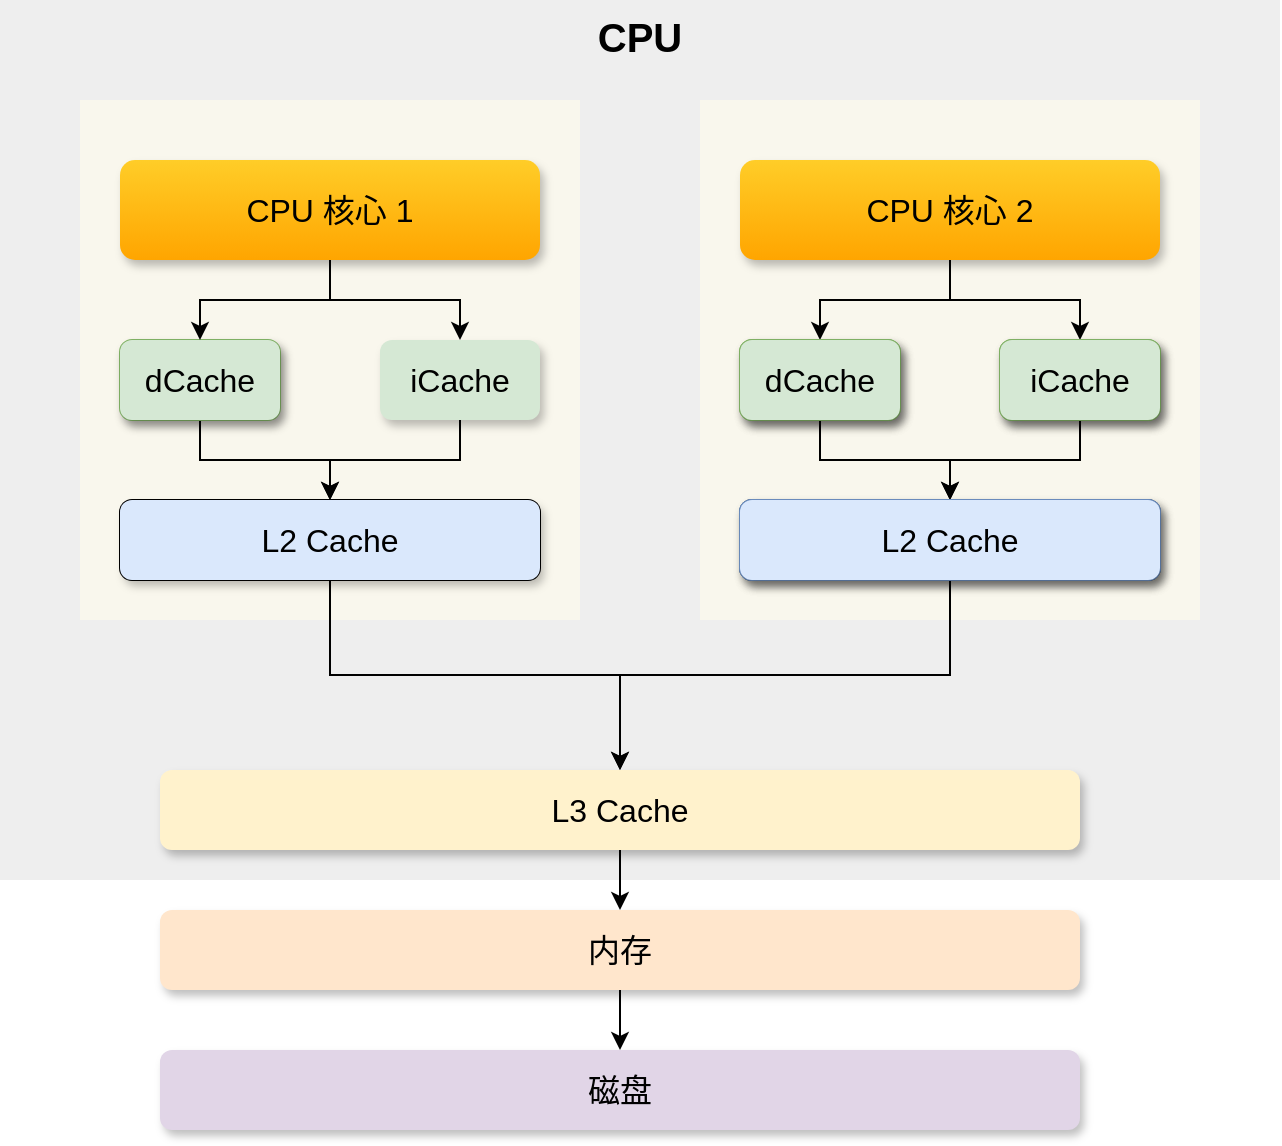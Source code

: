 <mxfile version="13.8.8" type="github">
  <diagram id="0HZC8_z3rhPlY9VvSvhh" name="Page-1">
    <mxGraphModel dx="1422" dy="762" grid="1" gridSize="10" guides="1" tooltips="1" connect="1" arrows="1" fold="1" page="1" pageScale="1" pageWidth="827" pageHeight="1169" math="0" shadow="0">
      <root>
        <mxCell id="0" />
        <mxCell id="1" parent="0" />
        <mxCell id="JnNHtSRi0E_esnhM2tgR-46" value="CPU" style="rounded=0;whiteSpace=wrap;html=1;shadow=0;glass=0;sketch=0;fontSize=20;verticalAlign=top;fontStyle=1;fillColor=#eeeeee;strokeColor=none;" vertex="1" parent="1">
          <mxGeometry y="110" width="640" height="440" as="geometry" />
        </mxCell>
        <mxCell id="JnNHtSRi0E_esnhM2tgR-1" value="" style="rounded=0;whiteSpace=wrap;html=1;verticalAlign=top;fontSize=17;fontStyle=1;fillColor=#f9f7ed;strokeColor=none;" vertex="1" parent="1">
          <mxGeometry x="40" y="160" width="250" height="260" as="geometry" />
        </mxCell>
        <mxCell id="JnNHtSRi0E_esnhM2tgR-22" style="edgeStyle=orthogonalEdgeStyle;rounded=0;orthogonalLoop=1;jettySize=auto;html=1;entryX=0.5;entryY=0;entryDx=0;entryDy=0;fontSize=16;" edge="1" parent="1" source="JnNHtSRi0E_esnhM2tgR-2" target="JnNHtSRi0E_esnhM2tgR-4">
          <mxGeometry relative="1" as="geometry" />
        </mxCell>
        <mxCell id="JnNHtSRi0E_esnhM2tgR-2" value="dCache" style="rounded=1;whiteSpace=wrap;html=1;fontSize=16;shadow=1;fillColor=#d5e8d4;strokeColor=#82b366;" vertex="1" parent="1">
          <mxGeometry x="60" y="280" width="80" height="40" as="geometry" />
        </mxCell>
        <mxCell id="JnNHtSRi0E_esnhM2tgR-23" style="edgeStyle=orthogonalEdgeStyle;rounded=0;orthogonalLoop=1;jettySize=auto;html=1;entryX=0.5;entryY=0;entryDx=0;entryDy=0;fontSize=16;" edge="1" parent="1" source="JnNHtSRi0E_esnhM2tgR-3" target="JnNHtSRi0E_esnhM2tgR-4">
          <mxGeometry relative="1" as="geometry" />
        </mxCell>
        <mxCell id="JnNHtSRi0E_esnhM2tgR-3" value="iCache" style="rounded=1;whiteSpace=wrap;html=1;fontSize=16;shadow=1;fillColor=#d5e8d4;strokeColor=none;" vertex="1" parent="1">
          <mxGeometry x="190" y="280" width="80" height="40" as="geometry" />
        </mxCell>
        <mxCell id="JnNHtSRi0E_esnhM2tgR-24" style="edgeStyle=orthogonalEdgeStyle;rounded=0;orthogonalLoop=1;jettySize=auto;html=1;entryX=0.5;entryY=0;entryDx=0;entryDy=0;fontSize=16;" edge="1" parent="1" source="JnNHtSRi0E_esnhM2tgR-4" target="JnNHtSRi0E_esnhM2tgR-10">
          <mxGeometry relative="1" as="geometry" />
        </mxCell>
        <mxCell id="JnNHtSRi0E_esnhM2tgR-4" value="L2 Cache" style="rounded=1;whiteSpace=wrap;html=1;fontSize=16;" vertex="1" parent="1">
          <mxGeometry x="60" y="360" width="210" height="40" as="geometry" />
        </mxCell>
        <mxCell id="JnNHtSRi0E_esnhM2tgR-25" style="edgeStyle=orthogonalEdgeStyle;rounded=0;orthogonalLoop=1;jettySize=auto;html=1;fontSize=16;" edge="1" parent="1" source="JnNHtSRi0E_esnhM2tgR-10" target="JnNHtSRi0E_esnhM2tgR-13">
          <mxGeometry relative="1" as="geometry" />
        </mxCell>
        <mxCell id="JnNHtSRi0E_esnhM2tgR-10" value="L3 Cache" style="rounded=1;whiteSpace=wrap;html=1;fontSize=16;shadow=1;fillColor=#fff2cc;strokeColor=none;" vertex="1" parent="1">
          <mxGeometry x="80" y="495" width="460" height="40" as="geometry" />
        </mxCell>
        <mxCell id="JnNHtSRi0E_esnhM2tgR-20" style="edgeStyle=orthogonalEdgeStyle;rounded=0;orthogonalLoop=1;jettySize=auto;html=1;fontSize=16;" edge="1" parent="1" source="JnNHtSRi0E_esnhM2tgR-11" target="JnNHtSRi0E_esnhM2tgR-2">
          <mxGeometry relative="1" as="geometry" />
        </mxCell>
        <mxCell id="JnNHtSRi0E_esnhM2tgR-21" style="edgeStyle=orthogonalEdgeStyle;rounded=0;orthogonalLoop=1;jettySize=auto;html=1;fontSize=16;" edge="1" parent="1" source="JnNHtSRi0E_esnhM2tgR-11" target="JnNHtSRi0E_esnhM2tgR-3">
          <mxGeometry relative="1" as="geometry" />
        </mxCell>
        <mxCell id="JnNHtSRi0E_esnhM2tgR-11" value="CPU 核心 1" style="rounded=1;whiteSpace=wrap;html=1;fontSize=16;shadow=1;gradientColor=#ffa500;fillColor=#ffcd28;strokeColor=none;" vertex="1" parent="1">
          <mxGeometry x="60" y="190" width="210" height="50" as="geometry" />
        </mxCell>
        <mxCell id="JnNHtSRi0E_esnhM2tgR-26" style="edgeStyle=orthogonalEdgeStyle;rounded=0;orthogonalLoop=1;jettySize=auto;html=1;fontSize=16;" edge="1" parent="1" source="JnNHtSRi0E_esnhM2tgR-13" target="JnNHtSRi0E_esnhM2tgR-14">
          <mxGeometry relative="1" as="geometry" />
        </mxCell>
        <mxCell id="JnNHtSRi0E_esnhM2tgR-13" value="内存" style="rounded=1;whiteSpace=wrap;html=1;fontSize=16;shadow=1;fillColor=#ffe6cc;strokeColor=none;" vertex="1" parent="1">
          <mxGeometry x="80" y="565" width="460" height="40" as="geometry" />
        </mxCell>
        <mxCell id="JnNHtSRi0E_esnhM2tgR-14" value="磁盘" style="rounded=1;whiteSpace=wrap;html=1;fontSize=16;sketch=0;glass=0;shadow=1;fillColor=#e1d5e7;strokeColor=none;" vertex="1" parent="1">
          <mxGeometry x="80" y="635" width="460" height="40" as="geometry" />
        </mxCell>
        <mxCell id="JnNHtSRi0E_esnhM2tgR-27" value="L2 Cache" style="rounded=1;whiteSpace=wrap;html=1;fontSize=16;shadow=1;fillColor=#dae8fc;strokeColor=none;" vertex="1" parent="1">
          <mxGeometry x="60" y="360" width="210" height="40" as="geometry" />
        </mxCell>
        <mxCell id="JnNHtSRi0E_esnhM2tgR-28" value="" style="rounded=0;whiteSpace=wrap;html=1;verticalAlign=top;fontSize=17;fontStyle=1;fillColor=#f9f7ed;strokeColor=none;" vertex="1" parent="1">
          <mxGeometry x="350" y="160" width="250" height="260" as="geometry" />
        </mxCell>
        <mxCell id="JnNHtSRi0E_esnhM2tgR-29" style="edgeStyle=orthogonalEdgeStyle;rounded=0;orthogonalLoop=1;jettySize=auto;html=1;entryX=0.5;entryY=0;entryDx=0;entryDy=0;fontSize=16;" edge="1" parent="1" source="JnNHtSRi0E_esnhM2tgR-30" target="JnNHtSRi0E_esnhM2tgR-33">
          <mxGeometry relative="1" as="geometry" />
        </mxCell>
        <mxCell id="JnNHtSRi0E_esnhM2tgR-30" value="dCache" style="rounded=1;whiteSpace=wrap;html=1;fontSize=16;shadow=1;fillColor=#d5e8d4;strokeColor=#82b366;" vertex="1" parent="1">
          <mxGeometry x="370" y="280" width="80" height="40" as="geometry" />
        </mxCell>
        <mxCell id="JnNHtSRi0E_esnhM2tgR-31" style="edgeStyle=orthogonalEdgeStyle;rounded=0;orthogonalLoop=1;jettySize=auto;html=1;entryX=0.5;entryY=0;entryDx=0;entryDy=0;fontSize=16;" edge="1" parent="1" source="JnNHtSRi0E_esnhM2tgR-32" target="JnNHtSRi0E_esnhM2tgR-33">
          <mxGeometry relative="1" as="geometry" />
        </mxCell>
        <mxCell id="JnNHtSRi0E_esnhM2tgR-32" value="iCache" style="rounded=1;whiteSpace=wrap;html=1;fontSize=16;shadow=1;fillColor=#d5e8d4;strokeColor=#82b366;" vertex="1" parent="1">
          <mxGeometry x="500" y="280" width="80" height="40" as="geometry" />
        </mxCell>
        <mxCell id="JnNHtSRi0E_esnhM2tgR-33" value="L2 Cache" style="rounded=1;whiteSpace=wrap;html=1;fontSize=16;" vertex="1" parent="1">
          <mxGeometry x="370" y="360" width="210" height="40" as="geometry" />
        </mxCell>
        <mxCell id="JnNHtSRi0E_esnhM2tgR-34" style="edgeStyle=orthogonalEdgeStyle;rounded=0;orthogonalLoop=1;jettySize=auto;html=1;fontSize=16;" edge="1" parent="1" source="JnNHtSRi0E_esnhM2tgR-36" target="JnNHtSRi0E_esnhM2tgR-30">
          <mxGeometry relative="1" as="geometry" />
        </mxCell>
        <mxCell id="JnNHtSRi0E_esnhM2tgR-35" style="edgeStyle=orthogonalEdgeStyle;rounded=0;orthogonalLoop=1;jettySize=auto;html=1;fontSize=16;" edge="1" parent="1" source="JnNHtSRi0E_esnhM2tgR-36" target="JnNHtSRi0E_esnhM2tgR-32">
          <mxGeometry relative="1" as="geometry" />
        </mxCell>
        <mxCell id="JnNHtSRi0E_esnhM2tgR-36" value="CPU 核心 2" style="rounded=1;whiteSpace=wrap;html=1;fontSize=16;shadow=1;gradientColor=#ffa500;fillColor=#ffcd28;strokeColor=none;" vertex="1" parent="1">
          <mxGeometry x="370" y="190" width="210" height="50" as="geometry" />
        </mxCell>
        <mxCell id="JnNHtSRi0E_esnhM2tgR-38" style="edgeStyle=orthogonalEdgeStyle;rounded=0;orthogonalLoop=1;jettySize=auto;html=1;entryX=0.5;entryY=0;entryDx=0;entryDy=0;fontSize=16;" edge="1" parent="1" source="JnNHtSRi0E_esnhM2tgR-37" target="JnNHtSRi0E_esnhM2tgR-10">
          <mxGeometry relative="1" as="geometry" />
        </mxCell>
        <mxCell id="JnNHtSRi0E_esnhM2tgR-37" value="L2 Cache" style="rounded=1;whiteSpace=wrap;html=1;fontSize=16;shadow=1;fillColor=#dae8fc;strokeColor=#6c8ebf;" vertex="1" parent="1">
          <mxGeometry x="370" y="360" width="210" height="40" as="geometry" />
        </mxCell>
        <mxCell id="JnNHtSRi0E_esnhM2tgR-39" value="L2 Cache" style="rounded=1;whiteSpace=wrap;html=1;fontSize=16;shadow=1;fillColor=#dae8fc;strokeColor=#6c8ebf;" vertex="1" parent="1">
          <mxGeometry x="370" y="360" width="210" height="40" as="geometry" />
        </mxCell>
        <mxCell id="JnNHtSRi0E_esnhM2tgR-40" value="dCache" style="rounded=1;whiteSpace=wrap;html=1;fontSize=16;shadow=1;fillColor=#d5e8d4;strokeColor=#82b366;" vertex="1" parent="1">
          <mxGeometry x="370" y="280" width="80" height="40" as="geometry" />
        </mxCell>
        <mxCell id="JnNHtSRi0E_esnhM2tgR-41" value="iCache" style="rounded=1;whiteSpace=wrap;html=1;fontSize=16;shadow=1;fillColor=#d5e8d4;strokeColor=#82b366;" vertex="1" parent="1">
          <mxGeometry x="500" y="280" width="80" height="40" as="geometry" />
        </mxCell>
        <mxCell id="JnNHtSRi0E_esnhM2tgR-42" value="L2 Cache" style="rounded=1;whiteSpace=wrap;html=1;fontSize=16;shadow=1;fillColor=#dae8fc;strokeColor=none;" vertex="1" parent="1">
          <mxGeometry x="370" y="360" width="210" height="40" as="geometry" />
        </mxCell>
        <mxCell id="JnNHtSRi0E_esnhM2tgR-43" value="dCache" style="rounded=1;whiteSpace=wrap;html=1;fontSize=16;shadow=1;fillColor=#d5e8d4;strokeColor=none;" vertex="1" parent="1">
          <mxGeometry x="370" y="280" width="80" height="40" as="geometry" />
        </mxCell>
        <mxCell id="JnNHtSRi0E_esnhM2tgR-44" value="iCache" style="rounded=1;whiteSpace=wrap;html=1;fontSize=16;shadow=1;fillColor=#d5e8d4;strokeColor=none;" vertex="1" parent="1">
          <mxGeometry x="500" y="280" width="80" height="40" as="geometry" />
        </mxCell>
        <mxCell id="JnNHtSRi0E_esnhM2tgR-45" value="dCache" style="rounded=1;whiteSpace=wrap;html=1;fontSize=16;shadow=1;fillColor=#d5e8d4;strokeColor=none;" vertex="1" parent="1">
          <mxGeometry x="60" y="280" width="80" height="40" as="geometry" />
        </mxCell>
      </root>
    </mxGraphModel>
  </diagram>
</mxfile>

